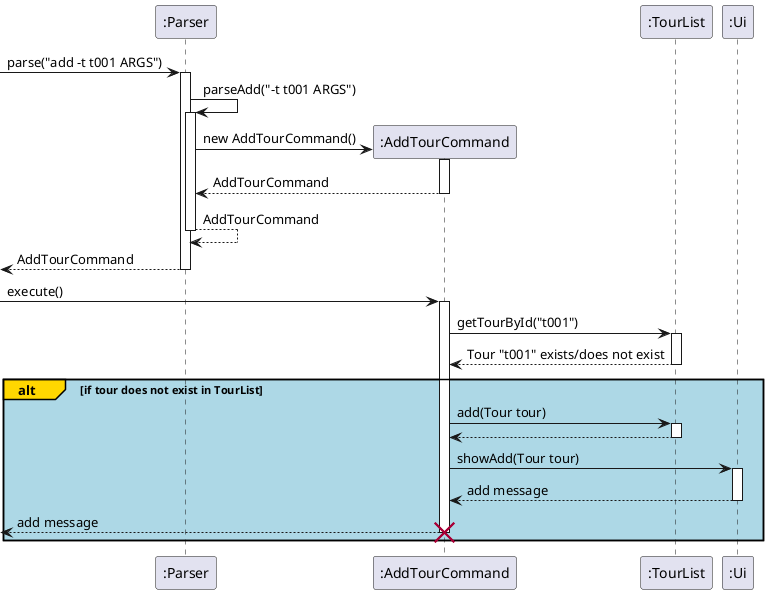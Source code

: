 @startuml

participant ":Parser" as Parser
participant ":AddTourCommand" as ATC
participant ":TourList" as TourList
participant ":Ui" as Ui

-> Parser : parse("add -t t001 ARGS")
activate Parser
    Parser -> Parser: parseAdd("-t t001 ARGS")
    activate Parser
    create ATC
    Parser -> ATC : new AddTourCommand()
    activate ATC
    ATC --> Parser : AddTourCommand
    deactivate ATC
    Parser --> Parser: AddTourCommand
    deactivate Parser
    <-- Parser: AddTourCommand
deactivate Parser

-> ATC : execute()
    activate ATC
        ATC -> TourList : getTourById("t001")
        activate TourList
        ATC <--TourList : Tour "t001" exists/does not exist
        deactivate TourList

    alt#Gold #LightBlue if tour does not exist in TourList

        ATC -> TourList: add(Tour tour)
        activate TourList
        ATC <-- TourList:
        deactivate TourList
        ATC -> Ui : showAdd(Tour tour)
        activate Ui
        ATC <-- Ui : add message
        deactivate Ui
        <-- ATC : add message
        destroy ATC
        deactivate ATC

    destroy ATC
    deactivate ATC
    end
@enduml